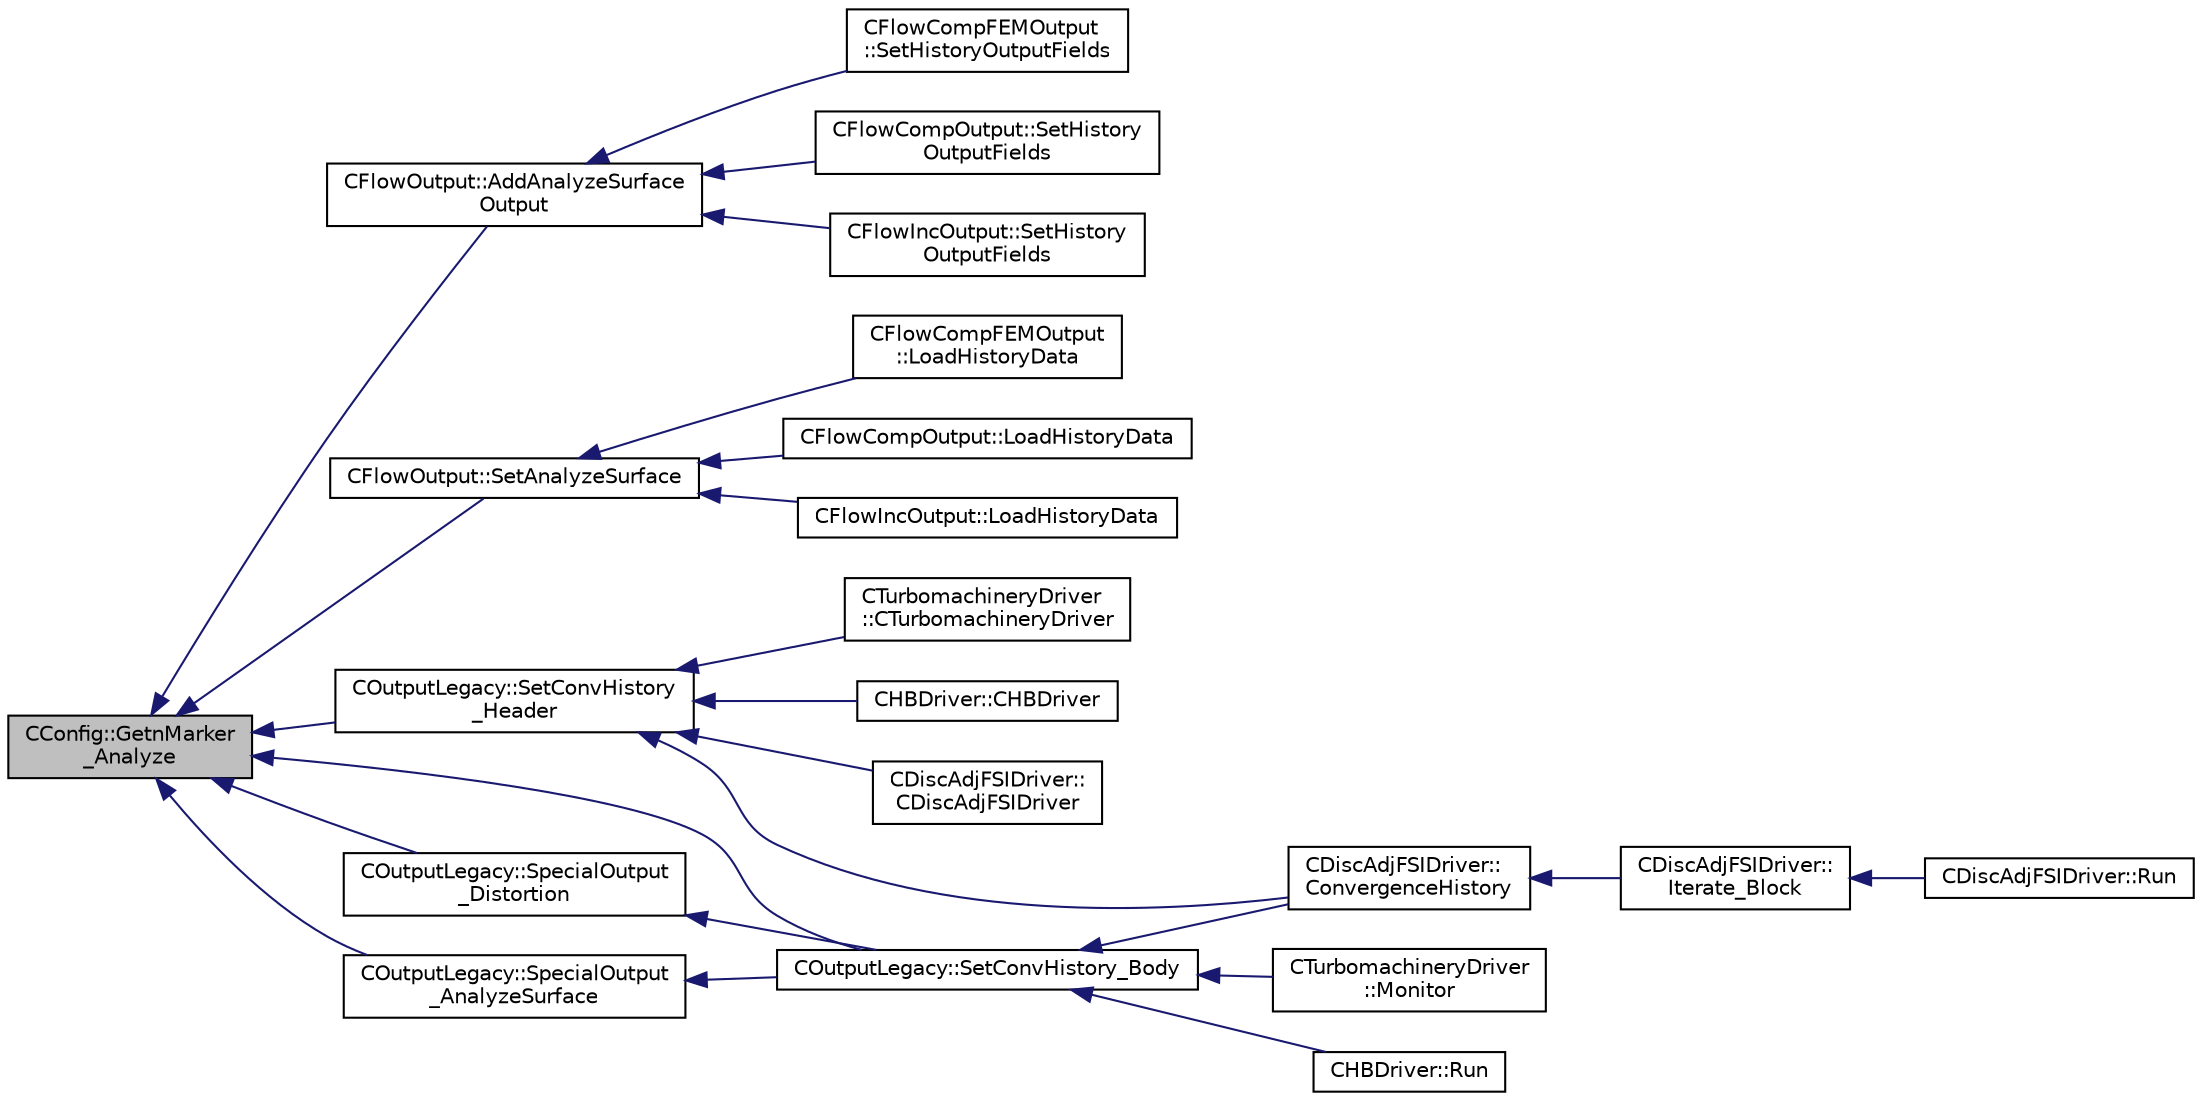 digraph "CConfig::GetnMarker_Analyze"
{
  edge [fontname="Helvetica",fontsize="10",labelfontname="Helvetica",labelfontsize="10"];
  node [fontname="Helvetica",fontsize="10",shape=record];
  rankdir="LR";
  Node8931 [label="CConfig::GetnMarker\l_Analyze",height=0.2,width=0.4,color="black", fillcolor="grey75", style="filled", fontcolor="black"];
  Node8931 -> Node8932 [dir="back",color="midnightblue",fontsize="10",style="solid",fontname="Helvetica"];
  Node8932 [label="CFlowOutput::AddAnalyzeSurface\lOutput",height=0.2,width=0.4,color="black", fillcolor="white", style="filled",URL="$class_c_flow_output.html#aee57cb7a70d01246f3872bad92eb7570",tooltip="Add flow surface output fields. "];
  Node8932 -> Node8933 [dir="back",color="midnightblue",fontsize="10",style="solid",fontname="Helvetica"];
  Node8933 [label="CFlowCompFEMOutput\l::SetHistoryOutputFields",height=0.2,width=0.4,color="black", fillcolor="white", style="filled",URL="$class_c_flow_comp_f_e_m_output.html#aa4f39ac53973d19c0ef77c62c4fb3c29",tooltip="Set the available history output fields. "];
  Node8932 -> Node8934 [dir="back",color="midnightblue",fontsize="10",style="solid",fontname="Helvetica"];
  Node8934 [label="CFlowCompOutput::SetHistory\lOutputFields",height=0.2,width=0.4,color="black", fillcolor="white", style="filled",URL="$class_c_flow_comp_output.html#a8b41f117a187a481a89f3dca1841a691",tooltip="Set the available history output fields. "];
  Node8932 -> Node8935 [dir="back",color="midnightblue",fontsize="10",style="solid",fontname="Helvetica"];
  Node8935 [label="CFlowIncOutput::SetHistory\lOutputFields",height=0.2,width=0.4,color="black", fillcolor="white", style="filled",URL="$class_c_flow_inc_output.html#a771011c35b0c004348eab0e60e9ff0a5",tooltip="Set the available history output fields. "];
  Node8931 -> Node8936 [dir="back",color="midnightblue",fontsize="10",style="solid",fontname="Helvetica"];
  Node8936 [label="CFlowOutput::SetAnalyzeSurface",height=0.2,width=0.4,color="black", fillcolor="white", style="filled",URL="$class_c_flow_output.html#a3fce259b2fe0a624a311ef889f9ab36c",tooltip="Set flow surface output field values. "];
  Node8936 -> Node8937 [dir="back",color="midnightblue",fontsize="10",style="solid",fontname="Helvetica"];
  Node8937 [label="CFlowCompFEMOutput\l::LoadHistoryData",height=0.2,width=0.4,color="black", fillcolor="white", style="filled",URL="$class_c_flow_comp_f_e_m_output.html#a0a4561b8ab0dffd1052f884062fd9710",tooltip="Load the history output field values. "];
  Node8936 -> Node8938 [dir="back",color="midnightblue",fontsize="10",style="solid",fontname="Helvetica"];
  Node8938 [label="CFlowCompOutput::LoadHistoryData",height=0.2,width=0.4,color="black", fillcolor="white", style="filled",URL="$class_c_flow_comp_output.html#a393cb19a691990ee6e88f844eccc79ed",tooltip="Load the history output field values. "];
  Node8936 -> Node8939 [dir="back",color="midnightblue",fontsize="10",style="solid",fontname="Helvetica"];
  Node8939 [label="CFlowIncOutput::LoadHistoryData",height=0.2,width=0.4,color="black", fillcolor="white", style="filled",URL="$class_c_flow_inc_output.html#a466112efa2e3a89cdd2456701a0480b5",tooltip="Load the history output field values. "];
  Node8931 -> Node8940 [dir="back",color="midnightblue",fontsize="10",style="solid",fontname="Helvetica"];
  Node8940 [label="COutputLegacy::SetConvHistory\l_Header",height=0.2,width=0.4,color="black", fillcolor="white", style="filled",URL="$class_c_output_legacy.html#a18b50c074872fff05e5be4022c4a54de",tooltip="Write the header of the history file. "];
  Node8940 -> Node8941 [dir="back",color="midnightblue",fontsize="10",style="solid",fontname="Helvetica"];
  Node8941 [label="CTurbomachineryDriver\l::CTurbomachineryDriver",height=0.2,width=0.4,color="black", fillcolor="white", style="filled",URL="$class_c_turbomachinery_driver.html#a69e22449283c30291cabc99eaad62e63",tooltip="Constructor of the class. "];
  Node8940 -> Node8942 [dir="back",color="midnightblue",fontsize="10",style="solid",fontname="Helvetica"];
  Node8942 [label="CHBDriver::CHBDriver",height=0.2,width=0.4,color="black", fillcolor="white", style="filled",URL="$class_c_h_b_driver.html#a270d371133771fdd74e613712ef07797",tooltip="Constructor of the class. "];
  Node8940 -> Node8943 [dir="back",color="midnightblue",fontsize="10",style="solid",fontname="Helvetica"];
  Node8943 [label="CDiscAdjFSIDriver::\lCDiscAdjFSIDriver",height=0.2,width=0.4,color="black", fillcolor="white", style="filled",URL="$class_c_disc_adj_f_s_i_driver.html#a8344e360dcd6fdc913a79364d809f9b3",tooltip="Constructor of the class. "];
  Node8940 -> Node8944 [dir="back",color="midnightblue",fontsize="10",style="solid",fontname="Helvetica"];
  Node8944 [label="CDiscAdjFSIDriver::\lConvergenceHistory",height=0.2,width=0.4,color="black", fillcolor="white", style="filled",URL="$class_c_disc_adj_f_s_i_driver.html#a139dfa2442613879f2b15f28a09c2bd5",tooltip="Output the convergence history. "];
  Node8944 -> Node8945 [dir="back",color="midnightblue",fontsize="10",style="solid",fontname="Helvetica"];
  Node8945 [label="CDiscAdjFSIDriver::\lIterate_Block",height=0.2,width=0.4,color="black", fillcolor="white", style="filled",URL="$class_c_disc_adj_f_s_i_driver.html#a84949f139fa795b7d34d6ff77e82eb5c",tooltip="Iterate a certain block for adjoint FSI - may be the whole set of variables or independent and subite..."];
  Node8945 -> Node8946 [dir="back",color="midnightblue",fontsize="10",style="solid",fontname="Helvetica"];
  Node8946 [label="CDiscAdjFSIDriver::Run",height=0.2,width=0.4,color="black", fillcolor="white", style="filled",URL="$class_c_disc_adj_f_s_i_driver.html#a2e965d6e9c4dcfc296077cae225cab21",tooltip="Run a Discrete Adjoint iteration for the FSI problem. "];
  Node8931 -> Node8947 [dir="back",color="midnightblue",fontsize="10",style="solid",fontname="Helvetica"];
  Node8947 [label="COutputLegacy::SetConvHistory_Body",height=0.2,width=0.4,color="black", fillcolor="white", style="filled",URL="$class_c_output_legacy.html#a217cc0d778a3828499189a9debee47c6",tooltip="Write the history file and the convergence on the screen for serial computations. ..."];
  Node8947 -> Node8948 [dir="back",color="midnightblue",fontsize="10",style="solid",fontname="Helvetica"];
  Node8948 [label="CTurbomachineryDriver\l::Monitor",height=0.2,width=0.4,color="black", fillcolor="white", style="filled",URL="$class_c_turbomachinery_driver.html#a41d7b50bbacef68eb5436293ebb2da4f",tooltip="Monitor the computation. "];
  Node8947 -> Node8949 [dir="back",color="midnightblue",fontsize="10",style="solid",fontname="Helvetica"];
  Node8949 [label="CHBDriver::Run",height=0.2,width=0.4,color="black", fillcolor="white", style="filled",URL="$class_c_h_b_driver.html#a98c0448a8e0404845ee54e25b62eaea9",tooltip="Run a single iteration of a Harmonic Balance problem. "];
  Node8947 -> Node8944 [dir="back",color="midnightblue",fontsize="10",style="solid",fontname="Helvetica"];
  Node8931 -> Node8950 [dir="back",color="midnightblue",fontsize="10",style="solid",fontname="Helvetica"];
  Node8950 [label="COutputLegacy::SpecialOutput\l_Distortion",height=0.2,width=0.4,color="black", fillcolor="white", style="filled",URL="$class_c_output_legacy.html#ae4824d60ecd7d71e592f259e8824e0ae",tooltip="Create and write the file with the flow coefficient on the surface. "];
  Node8950 -> Node8947 [dir="back",color="midnightblue",fontsize="10",style="solid",fontname="Helvetica"];
  Node8931 -> Node8951 [dir="back",color="midnightblue",fontsize="10",style="solid",fontname="Helvetica"];
  Node8951 [label="COutputLegacy::SpecialOutput\l_AnalyzeSurface",height=0.2,width=0.4,color="black", fillcolor="white", style="filled",URL="$class_c_output_legacy.html#ae5bab3f07ff9b9d1434626add0d4d332",tooltip="Writes one dimensional output. "];
  Node8951 -> Node8947 [dir="back",color="midnightblue",fontsize="10",style="solid",fontname="Helvetica"];
}
